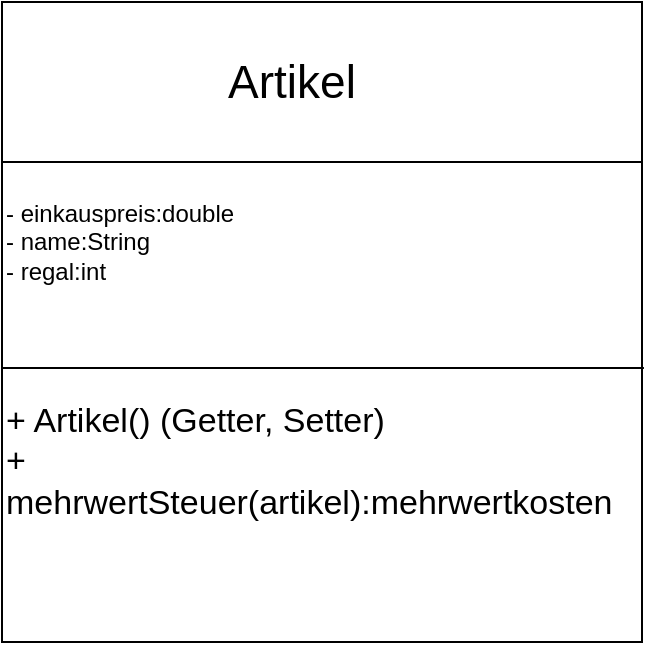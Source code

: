 <mxfile version="12.1.3" pages="1"><diagram id="7-Bjn5UEJxD_sGVbSZR0" name="Seite-1"><mxGraphModel dx="446" dy="618" grid="1" gridSize="10" guides="1" tooltips="1" connect="1" arrows="1" fold="1" page="1" pageScale="1" pageWidth="827" pageHeight="1169" math="0" shadow="0"><root><mxCell id="0"/><mxCell id="1" parent="0"/><mxCell id="Oeo3v0mupj1KuB-R2UGY-1" value="" style="whiteSpace=wrap;html=1;aspect=fixed;" vertex="1" parent="1"><mxGeometry x="20" y="20" width="320" height="320" as="geometry"/></mxCell><mxCell id="Oeo3v0mupj1KuB-R2UGY-2" value="Artikel" style="text;html=1;strokeColor=none;fillColor=none;align=center;verticalAlign=middle;whiteSpace=wrap;rounded=0;fontSize=23;" vertex="1" parent="1"><mxGeometry x="115" y="40" width="100" height="40" as="geometry"/></mxCell><mxCell id="Oeo3v0mupj1KuB-R2UGY-3" value="" style="endArrow=none;html=1;entryX=1;entryY=0.25;entryDx=0;entryDy=0;exitX=0;exitY=0.25;exitDx=0;exitDy=0;" edge="1" parent="1" source="Oeo3v0mupj1KuB-R2UGY-1" target="Oeo3v0mupj1KuB-R2UGY-1"><mxGeometry width="50" height="50" relative="1" as="geometry"><mxPoint x="20" y="190" as="sourcePoint"/><mxPoint x="70" y="140" as="targetPoint"/></mxGeometry></mxCell><mxCell id="Oeo3v0mupj1KuB-R2UGY-4" value="&lt;div&gt;- einkauspreis:double&lt;/div&gt;&lt;div&gt;- name:String&lt;/div&gt;&lt;div&gt;- regal:int&lt;br&gt;&lt;/div&gt;" style="text;html=1;strokeColor=none;fillColor=none;align=left;verticalAlign=middle;whiteSpace=wrap;rounded=0;" vertex="1" parent="1"><mxGeometry x="20" y="100" width="270" height="80" as="geometry"/></mxCell><mxCell id="Oeo3v0mupj1KuB-R2UGY-6" value="" style="endArrow=none;html=1;fontSize=23;exitX=0;exitY=0.572;exitDx=0;exitDy=0;exitPerimeter=0;entryX=1.003;entryY=0.572;entryDx=0;entryDy=0;entryPerimeter=0;" edge="1" parent="1" source="Oeo3v0mupj1KuB-R2UGY-1" target="Oeo3v0mupj1KuB-R2UGY-1"><mxGeometry width="50" height="50" relative="1" as="geometry"><mxPoint x="20" y="380" as="sourcePoint"/><mxPoint x="70" y="330" as="targetPoint"/></mxGeometry></mxCell><mxCell id="Oeo3v0mupj1KuB-R2UGY-7" value="&lt;div style=&quot;font-size: 17px&quot;&gt;&lt;font style=&quot;font-size: 17px&quot;&gt;+ Artikel() (Getter, Setter)&lt;/font&gt;&lt;/div&gt;&lt;div style=&quot;font-size: 17px&quot;&gt;&lt;font style=&quot;font-size: 17px&quot;&gt;+ mehrwertSteuer(artikel):mehrwertkosten&lt;br&gt;&lt;/font&gt;&lt;/div&gt;" style="text;html=1;strokeColor=none;fillColor=none;align=left;verticalAlign=middle;whiteSpace=wrap;rounded=0;fontSize=18;" vertex="1" parent="1"><mxGeometry x="20" y="200" width="280" height="100" as="geometry"/></mxCell></root></mxGraphModel></diagram></mxfile>